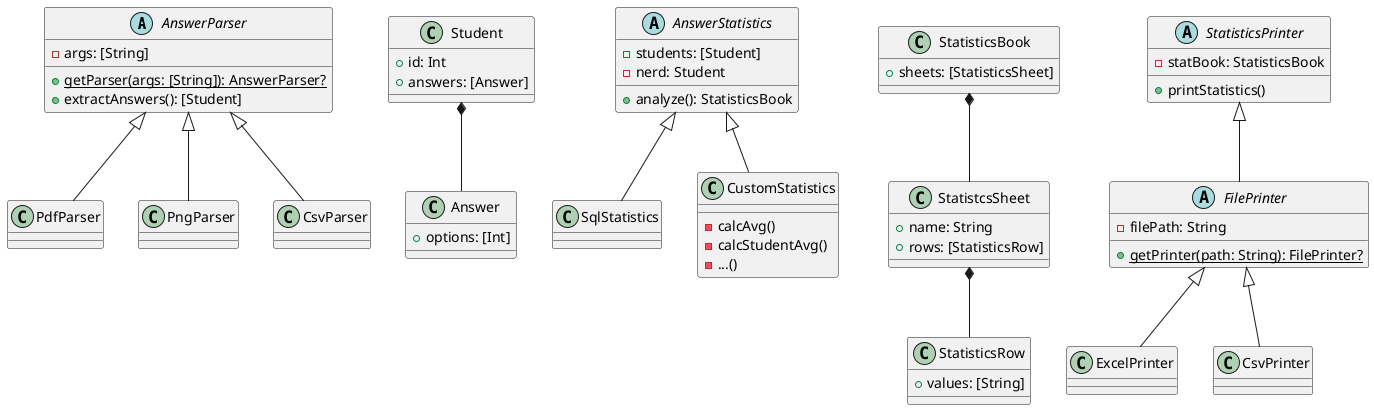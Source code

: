 @startuml class-diagramm

abstract class AnswerParser {
	- args: [String]

	+ {static} getParser(args: [String]): AnswerParser?
	+ extractAnswers(): [Student]
}

class Student {
	+ id: Int
	+ answers: [Answer]
}

class Answer {
	+ options: [Int]
}


Student *-- Answer

abstract class AnswerStatistics {
	- students: [Student]
	- nerd: Student
	
	+ analyze(): StatisticsBook
}

class StatisticsBook {
	+ sheets: [StatisticsSheet]
}

class StatistcsSheet {
	+ name: String
	+ rows: [StatisticsRow]
}

class StatisticsRow {
	+ values: [String]
}

StatisticsBook *-- StatistcsSheet
StatistcsSheet *-- StatisticsRow

abstract class StatisticsPrinter {
	- statBook: StatisticsBook
	+ printStatistics()
}

' Concrete implementations

'' Parsers
class PdfParser {}
class PngParser {}
class CsvParser {}

AnswerParser <|-- PdfParser
AnswerParser <|-- PngParser
AnswerParser <|-- CsvParser

'' Statistics
class SqlStatistics {}
class CustomStatistics {
	- calcAvg()
	- calcStudentAvg()
	- ...()
}

AnswerStatistics <|-- SqlStatistics
AnswerStatistics <|-- CustomStatistics

'' Printers
abstract class FilePrinter {
	- filePath: String

	+ {static} getPrinter(path: String): FilePrinter?
}

class ExcelPrinter {}
class CsvPrinter {}

StatisticsPrinter <|-- FilePrinter
FilePrinter <|-- ExcelPrinter
FilePrinter <|-- CsvPrinter

@enduml